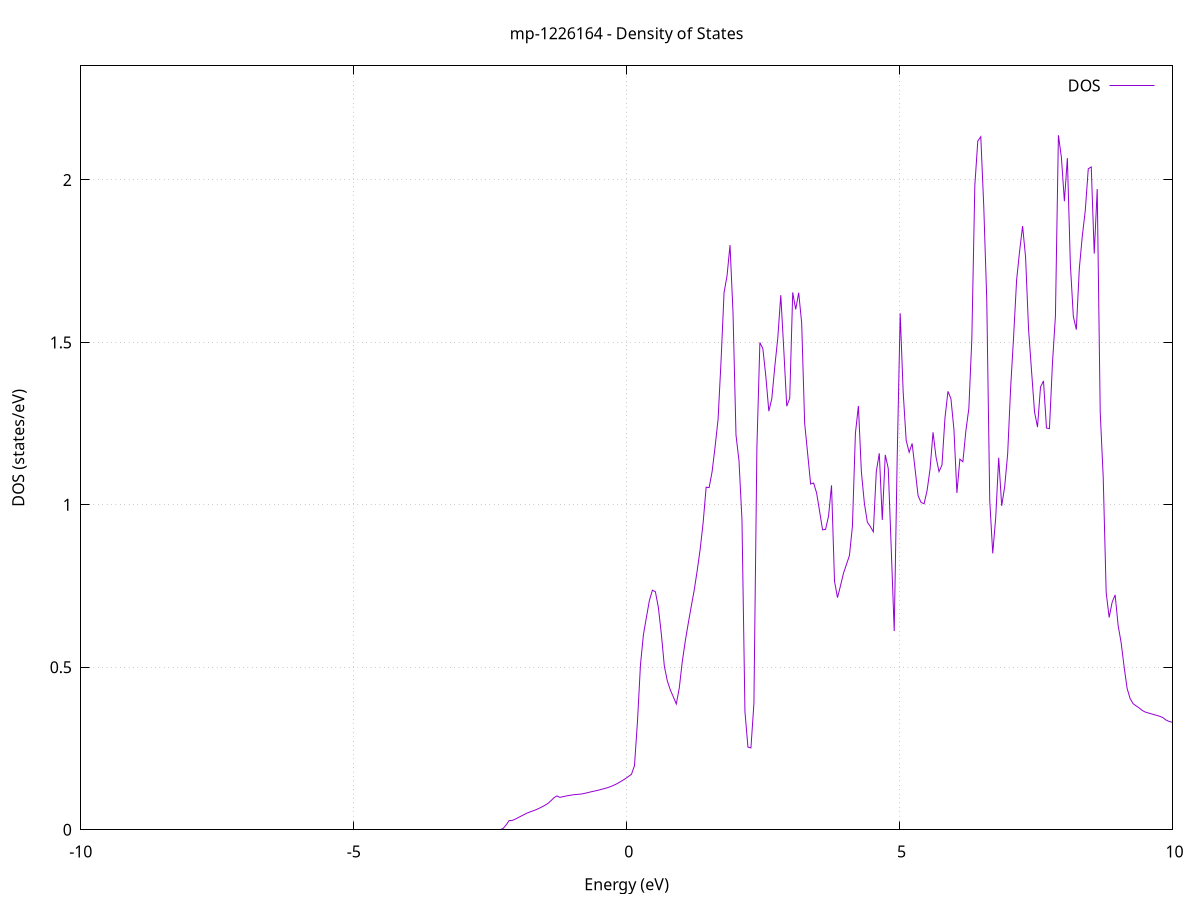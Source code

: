 set title 'mp-1226164 - Density of States'
set xlabel 'Energy (eV)'
set ylabel 'DOS (states/eV)'
set grid
set xrange [-10:10]
set yrange [0:2.351]
set xzeroaxis lt -1
set terminal png size 800,600
set output 'mp-1226164_dos_gnuplot.png'
plot '-' using 1:2 with lines title 'DOS'
-41.038900 0.000000
-40.984200 0.000000
-40.929500 0.000000
-40.874800 0.000000
-40.820200 0.000000
-40.765500 0.000000
-40.710800 0.000000
-40.656100 0.000000
-40.601400 0.000000
-40.546700 0.000000
-40.492000 0.000000
-40.437300 0.000000
-40.382600 0.000000
-40.327900 0.000000
-40.273200 0.000000
-40.218500 0.000000
-40.163900 0.000000
-40.109200 0.000000
-40.054500 0.000000
-39.999800 0.000000
-39.945100 0.000000
-39.890400 0.000000
-39.835700 0.000000
-39.781000 0.000000
-39.726300 0.000000
-39.671600 0.000000
-39.616900 0.000000
-39.562200 0.000000
-39.507600 0.000000
-39.452900 0.000000
-39.398200 0.000000
-39.343500 0.000000
-39.288800 0.000000
-39.234100 0.000000
-39.179400 0.000000
-39.124700 0.000000
-39.070000 0.000000
-39.015300 0.000000
-38.960600 0.000000
-38.905900 0.000000
-38.851300 0.000000
-38.796600 0.000000
-38.741900 0.000000
-38.687200 0.000000
-38.632500 0.000000
-38.577800 0.000000
-38.523100 0.000000
-38.468400 0.000000
-38.413700 0.000000
-38.359000 0.000000
-38.304300 0.000000
-38.249600 0.000000
-38.195000 0.000000
-38.140300 0.000000
-38.085600 0.000000
-38.030900 0.000000
-37.976200 0.000000
-37.921500 0.000000
-37.866800 0.000000
-37.812100 0.000000
-37.757400 0.000000
-37.702700 0.000000
-37.648000 0.000000
-37.593400 0.000000
-37.538700 0.000000
-37.484000 0.000000
-37.429300 0.000000
-37.374600 0.000000
-37.319900 0.000000
-37.265200 0.000000
-37.210500 0.000000
-37.155800 0.000000
-37.101100 0.000000
-37.046400 0.000000
-36.991700 0.000000
-36.937100 0.000000
-36.882400 0.000000
-36.827700 0.000000
-36.773000 0.000000
-36.718300 0.000000
-36.663600 0.000000
-36.608900 0.000000
-36.554200 0.000000
-36.499500 0.000000
-36.444800 0.000000
-36.390100 0.000000
-36.335400 0.000000
-36.280800 0.000000
-36.226100 0.000000
-36.171400 0.000000
-36.116700 0.000000
-36.062000 3.547900
-36.007300 49.165200
-35.952600 6.647200
-35.897900 2.877100
-35.843200 3.293900
-35.788500 4.526800
-35.733800 7.874100
-35.679100 5.952300
-35.624500 0.000000
-35.569800 0.000000
-35.515100 0.000000
-35.460400 0.000000
-35.405700 0.000000
-35.351000 0.000000
-35.296300 0.000000
-35.241600 0.000000
-35.186900 0.000000
-35.132200 0.000000
-35.077500 0.000000
-35.022800 0.000000
-34.968200 0.000000
-34.913500 0.000000
-34.858800 0.000000
-34.804100 0.000000
-34.749400 0.000000
-34.694700 0.000000
-34.640000 0.000000
-34.585300 0.000000
-34.530600 0.000000
-34.475900 0.000000
-34.421200 0.000000
-34.366600 0.000000
-34.311900 0.000000
-34.257200 0.000000
-34.202500 0.000000
-34.147800 0.000000
-34.093100 0.000000
-34.038400 0.000000
-33.983700 0.000000
-33.929000 0.000000
-33.874300 0.000000
-33.819600 0.000000
-33.764900 0.000000
-33.710300 0.000000
-33.655600 0.000000
-33.600900 0.000000
-33.546200 0.000000
-33.491500 0.000000
-33.436800 0.000000
-33.382100 0.000000
-33.327400 0.000000
-33.272700 0.000000
-33.218000 0.000000
-33.163300 0.000000
-33.108600 0.000000
-33.054000 0.000000
-32.999300 0.000000
-32.944600 0.000000
-32.889900 0.000000
-32.835200 0.000000
-32.780500 0.000000
-32.725800 0.000000
-32.671100 0.000000
-32.616400 0.000000
-32.561700 0.000000
-32.507000 0.000000
-32.452300 0.000000
-32.397700 0.000000
-32.343000 0.000000
-32.288300 0.000000
-32.233600 0.000000
-32.178900 0.000000
-32.124200 0.000000
-32.069500 0.000000
-32.014800 0.000000
-31.960100 0.000000
-31.905400 0.000000
-31.850700 0.000000
-31.796000 0.000000
-31.741400 0.000000
-31.686700 0.000000
-31.632000 0.000000
-31.577300 0.000000
-31.522600 0.000000
-31.467900 0.000000
-31.413200 0.000000
-31.358500 0.000000
-31.303800 0.000000
-31.249100 0.000000
-31.194400 0.000000
-31.139800 0.000000
-31.085100 0.000000
-31.030400 0.000000
-30.975700 0.000000
-30.921000 0.000000
-30.866300 0.000000
-30.811600 0.000000
-30.756900 0.000000
-30.702200 0.000000
-30.647500 0.000000
-30.592800 0.000000
-30.538100 0.000000
-30.483500 0.000000
-30.428800 0.000000
-30.374100 0.000000
-30.319400 0.000000
-30.264700 0.000000
-30.210000 0.000000
-30.155300 0.000000
-30.100600 0.000000
-30.045900 0.000000
-29.991200 0.000000
-29.936500 0.000000
-29.881800 0.000000
-29.827200 0.000000
-29.772500 0.000000
-29.717800 0.000000
-29.663100 0.000000
-29.608400 0.000000
-29.553700 0.000000
-29.499000 0.000000
-29.444300 0.000000
-29.389600 0.000000
-29.334900 0.000000
-29.280200 0.000000
-29.225500 0.000000
-29.170900 0.000000
-29.116200 0.000000
-29.061500 0.000000
-29.006800 0.000000
-28.952100 0.000000
-28.897400 0.000000
-28.842700 0.000000
-28.788000 0.000000
-28.733300 0.000000
-28.678600 0.000000
-28.623900 0.000000
-28.569200 0.000000
-28.514600 0.000000
-28.459900 0.000000
-28.405200 0.000000
-28.350500 0.000000
-28.295800 0.000000
-28.241100 0.000000
-28.186400 0.000000
-28.131700 0.000000
-28.077000 0.000000
-28.022300 0.000000
-27.967600 0.000000
-27.913000 0.000000
-27.858300 0.000000
-27.803600 0.000000
-27.748900 0.000000
-27.694200 0.000000
-27.639500 0.000000
-27.584800 0.000000
-27.530100 0.000000
-27.475400 0.000000
-27.420700 0.000000
-27.366000 0.000000
-27.311300 0.000000
-27.256700 0.000000
-27.202000 0.000000
-27.147300 0.000000
-27.092600 0.000000
-27.037900 0.000000
-26.983200 0.000000
-26.928500 0.000000
-26.873800 0.000000
-26.819100 0.000000
-26.764400 0.000000
-26.709700 0.000000
-26.655000 0.000000
-26.600400 0.000000
-26.545700 0.000000
-26.491000 0.000000
-26.436300 0.000000
-26.381600 0.000000
-26.326900 0.000000
-26.272200 0.000000
-26.217500 0.000000
-26.162800 0.000000
-26.108100 0.000000
-26.053400 0.000000
-25.998700 0.000000
-25.944100 0.000000
-25.889400 0.000000
-25.834700 0.000000
-25.780000 0.000000
-25.725300 0.000000
-25.670600 0.000000
-25.615900 0.000000
-25.561200 0.000000
-25.506500 0.000000
-25.451800 0.000000
-25.397100 0.000000
-25.342400 0.000000
-25.287800 0.000000
-25.233100 0.000000
-25.178400 0.000000
-25.123700 0.000000
-25.069000 0.000000
-25.014300 0.000000
-24.959600 0.000000
-24.904900 0.000000
-24.850200 0.000000
-24.795500 0.000000
-24.740800 0.000000
-24.686100 0.000000
-24.631500 0.000000
-24.576800 0.000000
-24.522100 0.000000
-24.467400 0.000000
-24.412700 0.000000
-24.358000 0.000000
-24.303300 0.000000
-24.248600 0.000000
-24.193900 0.000000
-24.139200 0.000000
-24.084500 0.000000
-24.029900 0.000000
-23.975200 0.000000
-23.920500 0.000000
-23.865800 0.000000
-23.811100 0.000000
-23.756400 0.000000
-23.701700 0.000000
-23.647000 0.000000
-23.592300 0.000000
-23.537600 0.000000
-23.482900 0.000000
-23.428200 0.000000
-23.373600 0.000000
-23.318900 0.000000
-23.264200 0.000000
-23.209500 0.000000
-23.154800 0.000000
-23.100100 0.000000
-23.045400 0.000000
-22.990700 0.000000
-22.936000 0.000000
-22.881300 0.000000
-22.826600 0.000000
-22.771900 0.000000
-22.717300 0.000000
-22.662600 0.000000
-22.607900 0.000000
-22.553200 0.000000
-22.498500 0.000000
-22.443800 0.000000
-22.389100 0.000000
-22.334400 0.000000
-22.279700 0.000000
-22.225000 0.000000
-22.170300 0.000000
-22.115600 0.000000
-22.061000 0.000000
-22.006300 0.000000
-21.951600 0.000000
-21.896900 0.000000
-21.842200 0.000000
-21.787500 0.000000
-21.732800 0.000000
-21.678100 0.000000
-21.623400 0.000000
-21.568700 0.000000
-21.514000 0.000000
-21.459300 0.000000
-21.404700 0.000000
-21.350000 0.000000
-21.295300 0.000000
-21.240600 0.000000
-21.185900 0.000000
-21.131200 0.000000
-21.076500 0.000000
-21.021800 0.000000
-20.967100 0.000000
-20.912400 0.000000
-20.857700 0.000000
-20.803100 0.000000
-20.748400 0.000000
-20.693700 0.000000
-20.639000 0.000000
-20.584300 0.000000
-20.529600 0.000000
-20.474900 0.000000
-20.420200 0.000000
-20.365500 0.000000
-20.310800 0.000000
-20.256100 0.000000
-20.201400 0.000000
-20.146800 0.000000
-20.092100 0.000000
-20.037400 0.000000
-19.982700 0.000000
-19.928000 0.000000
-19.873300 0.000000
-19.818600 0.000000
-19.763900 0.000000
-19.709200 0.000000
-19.654500 0.000000
-19.599800 0.000000
-19.545100 0.000000
-19.490500 0.000000
-19.435800 0.000000
-19.381100 0.000000
-19.326400 0.000000
-19.271700 0.000000
-19.217000 0.000000
-19.162300 0.000000
-19.107600 0.000000
-19.052900 0.000000
-18.998200 0.000000
-18.943500 0.000000
-18.888800 0.000000
-18.834200 0.000000
-18.779500 0.000000
-18.724800 0.000000
-18.670100 0.000000
-18.615400 0.000000
-18.560700 0.000000
-18.506000 0.000000
-18.451300 0.000000
-18.396600 0.000000
-18.341900 0.000000
-18.287200 0.000000
-18.232500 0.000000
-18.177900 0.000000
-18.123200 0.000000
-18.068500 0.000000
-18.013800 0.000000
-17.959100 0.000000
-17.904400 0.000000
-17.849700 0.000000
-17.795000 0.000000
-17.740300 0.000000
-17.685600 0.000000
-17.630900 0.000000
-17.576300 0.000000
-17.521600 0.000000
-17.466900 0.000000
-17.412200 0.000000
-17.357500 0.000000
-17.302800 0.000000
-17.248100 0.000000
-17.193400 0.000000
-17.138700 0.000000
-17.084000 0.000000
-17.029300 0.000000
-16.974600 0.000000
-16.920000 0.000000
-16.865300 0.000000
-16.810600 0.000000
-16.755900 0.000000
-16.701200 0.000000
-16.646500 0.000000
-16.591800 0.000000
-16.537100 0.000000
-16.482400 0.000000
-16.427700 0.000000
-16.373000 0.000000
-16.318300 0.000000
-16.263700 0.000000
-16.209000 0.000000
-16.154300 0.000000
-16.099600 0.000000
-16.044900 0.000000
-15.990200 0.000000
-15.935500 0.000000
-15.880800 0.000000
-15.826100 0.000000
-15.771400 0.000000
-15.716700 0.000000
-15.662000 0.000000
-15.607400 0.000000
-15.552700 0.000000
-15.498000 0.000000
-15.443300 0.000000
-15.388600 0.000000
-15.333900 0.000000
-15.279200 0.000000
-15.224500 0.000000
-15.169800 0.000000
-15.115100 0.000000
-15.060400 0.000000
-15.005700 0.000000
-14.951100 0.000000
-14.896400 0.000000
-14.841700 0.000000
-14.787000 0.000000
-14.732300 0.000000
-14.677600 0.000000
-14.622900 0.000000
-14.568200 0.000000
-14.513500 0.000000
-14.458800 0.000000
-14.404100 0.000000
-14.349500 0.000000
-14.294800 0.000000
-14.240100 0.000000
-14.185400 0.000000
-14.130700 0.000000
-14.076000 0.000000
-14.021300 0.000000
-13.966600 0.000000
-13.911900 0.000000
-13.857200 0.000000
-13.802500 0.000000
-13.747800 0.000000
-13.693200 0.000000
-13.638500 0.000000
-13.583800 0.000000
-13.529100 0.000000
-13.474400 0.000000
-13.419700 0.000000
-13.365000 0.000000
-13.310300 0.000000
-13.255600 0.000000
-13.200900 0.000000
-13.146200 0.000000
-13.091500 0.000000
-13.036900 0.000000
-12.982200 0.000000
-12.927500 0.000000
-12.872800 0.000000
-12.818100 0.000000
-12.763400 0.000000
-12.708700 0.000000
-12.654000 0.000000
-12.599300 0.000000
-12.544600 0.000000
-12.489900 0.000000
-12.435200 0.000000
-12.380600 0.000000
-12.325900 0.000000
-12.271200 0.000000
-12.216500 0.000000
-12.161800 0.000000
-12.107100 0.000000
-12.052400 0.000000
-11.997700 0.000000
-11.943000 0.000000
-11.888300 0.000000
-11.833600 0.000000
-11.778900 0.000000
-11.724300 0.000000
-11.669600 0.000000
-11.614900 0.000000
-11.560200 0.000000
-11.505500 0.000000
-11.450800 0.000000
-11.396100 0.000000
-11.341400 0.000000
-11.286700 0.000000
-11.232000 0.000000
-11.177300 0.000000
-11.122600 0.000000
-11.068000 0.000000
-11.013300 0.000000
-10.958600 0.000000
-10.903900 0.000000
-10.849200 0.000000
-10.794500 0.000000
-10.739800 0.000000
-10.685100 0.000000
-10.630400 0.000000
-10.575700 0.000000
-10.521000 0.000000
-10.466400 0.000000
-10.411700 0.000000
-10.357000 0.000000
-10.302300 0.000000
-10.247600 0.000000
-10.192900 0.000000
-10.138200 0.000000
-10.083500 0.000000
-10.028800 0.000000
-9.974100 0.000000
-9.919400 0.000000
-9.864700 0.000000
-9.810100 0.000000
-9.755400 0.000000
-9.700700 0.000000
-9.646000 0.000000
-9.591300 0.000000
-9.536600 0.000000
-9.481900 0.000000
-9.427200 0.000000
-9.372500 0.000000
-9.317800 0.000000
-9.263100 0.000000
-9.208400 0.000000
-9.153800 0.000000
-9.099100 0.000000
-9.044400 0.000000
-8.989700 0.000000
-8.935000 0.000000
-8.880300 0.000000
-8.825600 0.000000
-8.770900 0.000000
-8.716200 0.000000
-8.661500 0.000000
-8.606800 0.000000
-8.552100 0.000000
-8.497500 0.000000
-8.442800 0.000000
-8.388100 0.000000
-8.333400 0.000000
-8.278700 0.000000
-8.224000 0.000000
-8.169300 0.000000
-8.114600 0.000000
-8.059900 0.000000
-8.005200 0.000000
-7.950500 0.000000
-7.895800 0.000000
-7.841200 0.000000
-7.786500 0.000000
-7.731800 0.000000
-7.677100 0.000000
-7.622400 0.000000
-7.567700 0.000000
-7.513000 0.000000
-7.458300 0.000000
-7.403600 0.000000
-7.348900 0.000000
-7.294200 0.000000
-7.239600 0.000000
-7.184900 0.000000
-7.130200 0.000000
-7.075500 0.000000
-7.020800 0.000000
-6.966100 0.000000
-6.911400 0.000000
-6.856700 0.000000
-6.802000 0.000000
-6.747300 0.000000
-6.692600 0.000000
-6.637900 0.000000
-6.583300 0.000000
-6.528600 0.000000
-6.473900 0.000000
-6.419200 0.000000
-6.364500 0.000000
-6.309800 0.000000
-6.255100 0.000000
-6.200400 0.000000
-6.145700 0.000000
-6.091000 0.000000
-6.036300 0.000000
-5.981600 0.000000
-5.927000 0.000000
-5.872300 0.000000
-5.817600 0.000000
-5.762900 0.000000
-5.708200 0.000000
-5.653500 0.000000
-5.598800 0.000000
-5.544100 0.000000
-5.489400 0.000000
-5.434700 0.000000
-5.380000 0.000000
-5.325300 0.000000
-5.270700 0.000000
-5.216000 0.000000
-5.161300 0.000000
-5.106600 0.000000
-5.051900 0.000000
-4.997200 0.000000
-4.942500 0.000000
-4.887800 0.000000
-4.833100 0.000000
-4.778400 0.000000
-4.723700 0.000000
-4.669000 0.000000
-4.614400 0.000000
-4.559700 0.000000
-4.505000 0.000000
-4.450300 0.000000
-4.395600 0.000000
-4.340900 0.000000
-4.286200 0.000000
-4.231500 0.000000
-4.176800 0.000000
-4.122100 0.000000
-4.067400 0.000000
-4.012800 0.000000
-3.958100 0.000000
-3.903400 0.000000
-3.848700 0.000000
-3.794000 0.000000
-3.739300 0.000000
-3.684600 0.000000
-3.629900 0.000000
-3.575200 0.000000
-3.520500 0.000000
-3.465800 0.000000
-3.411100 0.000000
-3.356500 0.000000
-3.301800 0.000000
-3.247100 0.000000
-3.192400 0.000000
-3.137700 0.000000
-3.083000 0.000000
-3.028300 0.000000
-2.973600 0.000000
-2.918900 0.000000
-2.864200 0.000000
-2.809500 0.000000
-2.754800 0.000000
-2.700200 0.000000
-2.645500 0.000000
-2.590800 0.000000
-2.536100 0.000000
-2.481400 0.000000
-2.426700 0.000000
-2.372000 0.000000
-2.317300 0.000000
-2.262600 0.004000
-2.207900 0.014900
-2.153200 0.028300
-2.098500 0.028600
-2.043900 0.032500
-1.989200 0.037200
-1.934500 0.042000
-1.879800 0.046700
-1.825100 0.051400
-1.770400 0.055000
-1.715700 0.058200
-1.661000 0.061700
-1.606300 0.065800
-1.551600 0.070500
-1.496900 0.075400
-1.442200 0.081100
-1.387600 0.089200
-1.332900 0.098500
-1.278200 0.104300
-1.223500 0.099800
-1.168800 0.101800
-1.114100 0.103700
-1.059400 0.105400
-1.004700 0.107000
-0.950000 0.108300
-0.895300 0.109000
-0.840600 0.109900
-0.786000 0.111400
-0.731300 0.113600
-0.676600 0.115800
-0.621900 0.118000
-0.567200 0.119900
-0.512500 0.122100
-0.457800 0.124500
-0.403100 0.127100
-0.348400 0.129600
-0.293700 0.132900
-0.239000 0.136800
-0.184300 0.141200
-0.129700 0.146300
-0.075000 0.151800
-0.020300 0.157700
0.034400 0.164100
0.089100 0.171100
0.143800 0.197700
0.198500 0.333400
0.253200 0.508000
0.307900 0.601200
0.362600 0.654200
0.417300 0.706300
0.472000 0.737300
0.526600 0.732600
0.581300 0.683900
0.636000 0.601900
0.690700 0.503400
0.745400 0.458100
0.800100 0.430300
0.854800 0.409300
0.909500 0.387200
0.964200 0.436300
1.018900 0.517200
1.073600 0.580200
1.128300 0.635000
1.182900 0.687100
1.237600 0.737100
1.292300 0.797500
1.347000 0.863500
1.401700 0.945800
1.456400 1.054300
1.511100 1.053100
1.565800 1.102300
1.620500 1.179100
1.675200 1.263800
1.729900 1.444400
1.784600 1.653300
1.839200 1.705000
1.893900 1.799500
1.948600 1.591900
2.003300 1.214600
2.058000 1.136100
2.112700 0.954300
2.167400 0.363400
2.222100 0.254500
2.276800 0.251900
2.331500 0.387900
2.386200 1.176000
2.440900 1.499500
2.495500 1.480700
2.550200 1.395000
2.604900 1.288200
2.659600 1.327000
2.714300 1.425800
2.769000 1.513700
2.823700 1.645400
2.878400 1.478800
2.933100 1.303600
2.987800 1.328100
3.042500 1.653800
3.097100 1.601500
3.151800 1.652800
3.206500 1.559700
3.261200 1.251200
3.315900 1.158000
3.370600 1.064100
3.425300 1.067100
3.480000 1.036600
3.534700 0.980600
3.589400 0.923100
3.644100 0.924500
3.698800 0.965400
3.753400 1.060000
3.808100 0.764900
3.862800 0.714500
3.917500 0.750800
3.972200 0.789500
4.026900 0.816700
4.081600 0.844000
4.136300 0.934300
4.191000 1.220000
4.245700 1.304400
4.300400 1.101400
4.355100 1.005300
4.409700 0.946600
4.464400 0.933300
4.519100 0.916900
4.573800 1.102800
4.628500 1.158700
4.683200 0.953500
4.737900 1.153900
4.792600 1.112100
4.847300 0.865600
4.902000 0.611600
4.956700 1.146800
5.011400 1.589500
5.066000 1.347000
5.120700 1.198700
5.175400 1.161600
5.230100 1.189000
5.284800 1.109100
5.339500 1.027800
5.394200 1.007400
5.448900 1.003400
5.503600 1.043600
5.558300 1.109800
5.613000 1.223400
5.667700 1.147100
5.722300 1.102200
5.777000 1.122600
5.831700 1.267100
5.886400 1.349300
5.941100 1.326500
5.995800 1.232000
6.050500 1.036700
6.105200 1.140800
6.159900 1.132600
6.214600 1.227700
6.269300 1.297000
6.323900 1.511500
6.378600 1.982500
6.433300 2.119900
6.488000 2.133000
6.542700 1.917400
6.597400 1.630000
6.652100 1.012600
6.706800 0.850700
6.761500 0.960700
6.816200 1.145200
6.870900 0.996800
6.925600 1.056200
6.980200 1.156800
7.034900 1.360600
7.089600 1.518900
7.144300 1.692300
7.199000 1.780500
7.253700 1.858000
7.308400 1.762600
7.363100 1.540600
7.417800 1.411600
7.472500 1.285800
7.527200 1.239300
7.581900 1.362600
7.636500 1.381500
7.691200 1.236600
7.745900 1.234600
7.800600 1.435300
7.855300 1.581000
7.910000 2.137500
7.964700 2.069600
8.019400 1.934500
8.074100 2.067200
8.128800 1.740000
8.183500 1.579500
8.238200 1.539300
8.292800 1.726500
8.347500 1.827200
8.402200 1.905900
8.456900 2.034200
8.511600 2.040100
8.566300 1.773200
8.621000 1.972000
8.675700 1.285400
8.730400 1.086100
8.785100 0.729700
8.839800 0.653500
8.894500 0.700400
8.949100 0.722800
9.003800 0.629100
9.058500 0.576400
9.113200 0.502100
9.167900 0.435500
9.222600 0.404300
9.277300 0.388300
9.332000 0.381400
9.386700 0.375300
9.441400 0.367800
9.496100 0.362700
9.550700 0.359800
9.605400 0.357200
9.660100 0.354400
9.714800 0.352000
9.769500 0.349000
9.824200 0.345200
9.878900 0.338000
9.933600 0.333600
9.988300 0.331300
10.043000 0.329900
10.097700 0.330200
10.152400 0.332600
10.207000 0.336000
10.261700 0.328000
10.316400 0.318200
10.371100 0.311300
10.425800 0.305200
10.480500 0.298900
10.535200 0.293900
10.589900 0.289100
10.644600 0.283500
10.699300 0.279100
10.754000 0.275800
10.808700 0.274200
10.863300 0.275000
10.918000 0.278300
10.972700 0.283600
11.027400 0.294200
11.082100 0.290700
11.136800 0.272700
11.191500 0.265200
11.246200 0.264900
11.300900 0.264800
11.355600 0.264700
11.410300 0.265400
11.465000 0.272400
11.519600 0.275100
11.574300 0.274200
11.629000 0.271800
11.683700 0.268000
11.738400 0.269700
11.793100 0.267100
11.847800 0.255300
11.902500 0.241500
11.957200 0.233000
12.011900 0.227900
12.066600 0.223800
12.121300 0.220000
12.175900 0.216100
12.230600 0.211900
12.285300 0.206900
12.340000 0.200900
12.394700 0.194200
12.449400 0.190500
12.504100 0.189500
12.558800 0.191700
12.613500 0.192700
12.668200 0.187100
12.722900 0.183600
12.777500 0.183100
12.832200 0.183400
12.886900 0.184100
12.941600 0.185400
12.996300 0.188700
13.051000 0.231200
13.105700 0.221500
13.160400 0.207800
13.215100 0.201800
13.269800 0.195300
13.324500 0.187800
13.379200 0.179100
13.433800 0.169800
13.488500 0.158800
13.543200 0.147600
13.597900 0.140600
13.652600 0.139800
13.707300 0.178800
13.762000 0.219100
13.816700 0.226800
13.871400 0.228800
13.926100 0.236100
13.980800 0.261300
14.035500 0.305900
14.090100 0.324400
14.144800 0.322600
14.199500 0.318500
14.254200 0.309700
14.308900 0.307700
14.363600 0.299200
14.418300 0.282400
14.473000 0.265400
14.527700 0.257400
14.582400 0.369500
14.637100 0.439900
14.691800 0.366200
14.746400 0.341400
14.801100 0.338300
14.855800 0.333200
14.910500 0.323700
14.965200 0.313700
15.019900 0.307700
15.074600 0.303900
15.129300 0.301700
15.184000 0.297100
15.238700 0.292100
15.293400 0.287900
15.348100 0.284400
15.402700 0.282300
15.457400 0.282500
15.512100 0.287900
15.566800 0.306400
15.621500 0.322500
15.676200 0.330900
15.730900 0.328700
15.785600 0.325600
15.840300 0.320800
15.895000 0.311700
15.949700 0.299600
16.004400 0.287700
16.059000 0.278600
16.113700 0.252000
16.168400 0.237100
16.223100 0.225100
16.277800 0.216100
16.332500 0.211300
16.387200 0.208200
16.441900 0.207400
16.496600 0.207900
16.551300 0.210800
16.606000 0.218200
16.660600 0.225400
16.715300 0.237900
16.770000 0.253700
16.824700 0.271500
16.879400 0.286000
16.934100 0.298100
16.988800 0.312300
17.043500 0.333300
17.098200 0.336400
17.152900 0.331000
17.207600 0.325600
17.262300 0.310200
17.316900 0.302200
17.371600 0.299300
17.426300 0.298500
17.481000 0.302100
17.535700 0.297900
17.590400 0.295900
17.645100 0.297700
17.699800 0.296100
17.754500 0.295300
17.809200 0.294600
17.863900 0.299600
17.918600 0.320200
17.973200 0.373900
18.027900 0.403400
18.082600 0.480000
18.137300 0.479800
18.192000 0.460800
18.246700 0.433500
18.301400 0.426100
18.356100 0.426300
18.410800 0.426800
18.465500 0.423200
18.520200 0.420700
18.574900 0.429200
18.629500 0.436400
18.684200 0.441600
18.738900 0.449200
18.793600 0.455700
18.848300 0.439900
18.903000 0.431000
18.957700 0.425300
19.012400 0.419500
19.067100 0.411600
19.121800 0.406300
19.176500 0.406100
19.231200 0.409100
19.285800 0.417300
19.340500 0.419000
19.395200 0.419000
19.449900 0.436700
19.504600 0.473800
19.559300 0.490400
19.614000 0.498400
19.668700 0.501800
19.723400 0.497100
19.778100 0.491900
19.832800 0.491000
19.887400 0.492600
19.942100 0.495100
19.996800 0.498800
20.051500 0.510600
20.106200 0.545500
20.160900 0.559200
20.215600 0.555100
20.270300 0.552400
20.325000 0.542600
20.379700 0.540300
20.434400 0.541700
20.489100 0.548000
20.543700 0.559600
20.598400 0.567700
20.653100 0.563100
20.707800 0.559600
20.762500 0.543300
20.817200 0.532900
20.871900 0.523200
20.926600 0.520300
20.981300 0.512200
21.036000 0.508500
21.090700 0.506200
21.145400 0.503900
21.200000 0.503600
21.254700 0.506300
21.309400 0.508800
21.364100 0.506900
21.418800 0.505000
21.473500 0.503700
21.528200 0.500800
21.582900 0.498700
21.637600 0.498900
21.692300 0.507800
21.747000 0.510600
21.801700 0.510600
21.856300 0.506400
21.911000 0.505500
21.965700 0.502900
22.020400 0.502600
22.075100 0.511100
22.129800 0.492400
22.184500 0.483300
22.239200 0.488200
22.293900 0.452200
22.348600 0.448700
22.403300 0.444900
22.458000 0.440400
22.512600 0.433000
22.567300 0.434300
22.622000 0.439000
22.676700 0.441600
22.731400 0.449300
22.786100 0.434600
22.840800 0.427600
22.895500 0.420500
22.950200 0.415600
23.004900 0.415100
23.059600 0.419400
23.114200 0.430500
23.168900 0.447100
23.223600 0.525200
23.278300 0.540000
23.333000 0.548400
23.387700 0.562700
23.442400 0.569700
23.497100 0.562200
23.551800 0.563700
23.606500 0.579200
23.661200 0.595000
23.715900 0.629400
23.770500 0.693000
23.825200 0.819100
23.879900 0.897000
23.934600 0.752000
23.989300 0.709200
24.044000 0.685900
24.098700 0.663500
24.153400 0.652800
24.208100 0.651000
24.262800 0.649400
24.317500 0.656400
24.372200 0.568100
24.426800 0.554500
24.481500 0.542200
24.536200 0.531800
24.590900 0.523500
24.645600 0.516500
24.700300 0.512700
24.755000 0.513100
24.809700 0.524100
24.864400 0.551000
24.919100 0.622800
24.973800 0.548700
25.028500 0.532300
25.083100 0.526000
25.137800 0.514900
25.192500 0.511100
25.247200 0.512600
25.301900 0.509000
25.356600 0.502800
25.411300 0.504700
25.466000 0.503700
25.520700 0.494500
25.575400 0.472800
25.630100 0.482100
25.684800 0.478400
25.739400 0.483800
25.794100 0.454500
25.848800 0.434200
25.903500 0.412800
25.958200 0.395600
26.012900 0.384300
26.067600 0.392900
26.122300 0.382500
26.177000 0.367600
26.231700 0.358700
26.286400 0.351000
26.341000 0.343900
26.395700 0.338900
26.450400 0.333700
26.505100 0.336200
26.559800 0.336400
26.614500 0.336000
26.669200 0.338200
26.723900 0.341200
26.778600 0.345200
26.833300 0.353600
26.888000 0.368800
26.942700 0.383200
26.997300 0.403400
27.052000 0.447200
27.106700 0.484200
27.161400 0.506000
27.216100 0.501100
27.270800 0.515800
27.325500 0.505000
27.380200 0.515200
27.434900 0.523300
27.489600 0.546700
27.544300 0.568600
27.599000 0.609100
27.653600 0.627200
27.708300 0.648300
27.763000 0.672500
27.817700 0.678900
27.872400 0.679200
27.927100 0.658900
27.981800 0.633600
28.036500 0.638700
28.091200 0.649200
28.145900 0.667900
28.200600 0.676800
28.255300 0.649500
28.309900 0.647000
28.364600 0.645500
28.419300 0.659300
28.474000 0.693600
28.528700 0.733200
28.583400 0.765500
28.638100 0.804100
28.692800 0.810200
28.747500 0.803100
28.802200 0.790000
28.856900 0.841100
28.911600 0.780900
28.966200 0.764100
29.020900 0.753900
29.075600 0.740600
29.130300 0.738100
29.185000 0.734600
29.239700 0.718800
29.294400 0.689100
29.349100 0.676200
29.403800 0.665300
29.458500 0.650200
29.513200 0.651700
29.567800 0.619300
29.622500 0.576400
29.677200 0.564600
29.731900 0.551200
29.786600 0.535600
29.841300 0.521000
29.896000 0.506300
29.950700 0.498200
30.005400 0.495600
30.060100 0.495200
30.114800 0.493500
30.169500 0.491100
30.224100 0.505300
30.278800 0.512800
30.333500 0.502200
30.388200 0.518800
30.442900 0.505000
30.497600 0.476100
30.552300 0.469500
30.607000 0.461300
30.661700 0.453100
30.716400 0.444800
30.771100 0.435900
30.825800 0.428400
30.880400 0.406400
30.935100 0.384000
30.989800 0.395700
31.044500 0.378200
31.099200 0.371500
31.153900 0.362100
31.208600 0.350800
31.263300 0.336500
31.318000 0.323500
31.372700 0.309400
31.427400 0.284500
31.482100 0.262500
31.536700 0.248000
31.591400 0.236000
31.646100 0.230300
31.700800 0.227600
31.755500 0.217200
31.810200 0.204100
31.864900 0.194300
31.919600 0.191500
31.974300 0.192500
32.029000 0.198700
32.083700 0.212300
32.138400 0.236200
32.193000 0.259200
32.247700 0.276100
32.302400 0.295200
32.357100 0.321000
32.411800 0.352000
32.466500 0.409000
32.521200 0.429800
32.575900 0.446900
32.630600 0.474200
32.685300 0.490400
32.740000 0.500900
32.794700 0.528300
32.849300 0.537300
32.904000 0.538900
32.958700 0.528100
33.013400 0.518800
33.068100 0.514500
33.122800 0.514600
33.177500 0.522300
33.232200 0.535100
33.286900 0.559700
33.341600 0.607600
33.396300 0.622100
33.450900 0.684400
33.505600 0.676400
33.560300 0.658600
33.615000 0.654800
33.669700 0.648600
33.724400 0.598600
33.779100 0.577200
33.833800 0.576600
33.888500 0.610800
33.943200 0.624300
33.997900 0.623400
34.052600 0.649600
34.107200 0.700600
34.161900 0.730000
34.216600 0.732700
34.271300 0.741300
34.326000 0.776500
34.380700 0.829000
34.435400 0.845500
34.490100 0.838500
34.544800 0.797700
34.599500 0.768000
34.654200 0.668200
34.708900 0.614400
34.763500 0.577800
34.818200 0.551300
34.872900 0.539700
34.927600 0.537700
34.982300 0.514300
35.037000 0.526200
35.091700 0.546500
35.146400 0.558800
35.201100 0.565300
35.255800 0.561300
35.310500 0.583700
35.365200 0.598900
35.419800 0.594200
35.474500 0.602700
35.529200 0.607100
35.583900 0.609100
35.638600 0.604800
35.693300 0.609100
35.748000 0.604700
35.802700 0.604600
35.857400 0.607300
35.912100 0.606500
35.966800 0.603200
36.021500 0.591500
36.076100 0.597100
36.130800 0.619200
36.185500 0.607300
36.240200 0.626900
36.294900 0.666700
36.349600 0.688800
36.404300 0.702300
36.459000 0.715200
36.513700 0.713900
36.568400 0.681500
36.623100 0.664600
36.677700 0.650800
36.732400 0.651400
36.787100 0.652000
36.841800 0.629200
36.896500 0.646900
36.951200 0.656700
37.005900 0.677200
37.060600 0.682700
37.115300 0.708900
37.170000 0.710100
37.224700 0.699600
37.279400 0.723100
37.334000 0.820800
37.388700 0.831900
37.443400 0.782100
37.498100 0.767000
37.552800 0.777300
37.607500 0.791000
37.662200 0.802400
37.716900 0.788100
37.771600 0.817200
37.826300 0.857200
37.881000 0.857400
37.935700 0.839300
37.990300 0.803900
38.045000 0.788200
38.099700 0.770800
38.154400 0.749500
38.209100 0.748300
38.263800 0.766500
38.318500 0.803700
38.373200 0.841300
38.427900 0.869400
38.482600 0.869200
38.537300 0.925900
38.592000 0.935800
38.646600 0.956200
38.701300 0.986900
38.756000 1.046600
38.810700 1.143000
38.865400 1.198000
38.920100 1.220100
38.974800 1.293700
39.029500 1.391200
39.084200 1.611100
39.138900 2.149700
39.193600 2.907700
39.248300 4.956300
39.302900 9.638700
39.357600 16.513000
39.412300 5.083900
39.467000 4.085900
39.521700 2.645300
39.576400 2.462900
39.631100 2.386300
39.685800 2.821500
39.740500 2.006800
39.795200 1.685500
39.849900 1.500200
39.904500 1.324300
39.959200 1.320000
40.013900 1.332200
40.068600 1.424800
40.123300 1.260200
40.178000 1.189200
40.232700 1.172700
40.287400 1.029300
40.342100 0.975300
40.396800 0.952000
40.451500 0.966600
40.506200 0.912200
40.560800 0.837600
40.615500 0.797300
40.670200 0.768700
40.724900 0.702200
40.779600 0.682300
40.834300 0.689600
40.889000 0.687300
40.943700 0.722900
40.998400 0.735800
41.053100 0.744700
41.107800 0.726100
41.162500 0.713300
41.217100 0.703100
41.271800 0.681800
41.326500 0.656400
41.381200 0.636500
41.435900 0.618900
41.490600 0.595900
41.545300 0.576300
41.600000 0.557200
41.654700 0.541600
41.709400 0.523200
41.764100 0.511600
41.818800 0.506800
41.873400 0.508700
41.928100 0.511700
41.982800 0.518000
42.037500 0.526900
42.092200 0.531700
42.146900 0.534800
42.201600 0.539800
42.256300 0.542400
42.311000 0.546200
42.365700 0.553100
42.420400 0.545100
42.475100 0.546200
42.529700 0.552800
42.584400 0.565400
42.639100 0.571000
42.693800 0.583600
42.748500 0.582300
42.803200 0.575000
42.857900 0.565700
42.912600 0.573300
42.967300 0.565500
43.022000 0.566000
43.076700 0.585800
43.131300 0.585300
43.186000 0.588900
43.240700 0.574600
43.295400 0.564000
43.350100 0.563400
43.404800 0.566700
43.459500 0.602600
43.514200 0.631800
43.568900 0.639100
43.623600 0.620800
43.678300 0.606800
43.733000 0.593900
43.787600 0.577200
43.842300 0.554200
43.897000 0.545900
43.951700 0.535100
44.006400 0.540900
44.061100 0.558800
44.115800 0.595900
44.170500 0.632800
44.225200 0.665600
44.279900 0.686900
44.334600 0.690300
44.389300 0.703400
44.443900 0.720300
44.498600 0.702600
44.553300 0.661200
44.608000 0.633700
44.662700 0.618600
44.717400 0.628700
44.772100 0.659000
44.826800 0.660700
44.881500 0.662200
44.936200 0.692200
44.990900 0.712500
45.045600 0.725800
45.100200 0.747400
45.154900 0.782300
45.209600 0.805600
45.264300 0.837200
45.319000 0.826000
45.373700 0.786900
45.428400 0.767900
45.483100 0.765200
45.537800 0.753300
45.592500 0.743200
45.647200 0.746500
45.701900 0.789000
45.756500 0.816800
45.811200 0.829300
45.865900 0.820600
45.920600 0.770400
45.975300 0.752400
46.030000 0.754200
46.084700 0.746200
46.139400 0.741800
46.194100 0.753400
46.248800 0.759300
46.303500 0.764400
46.358200 0.780200
46.412800 0.809000
46.467500 0.794100
46.522200 0.786200
46.576900 0.773500
46.631600 0.790800
46.686300 0.827300
46.741000 0.876500
46.795700 0.925600
46.850400 0.954700
46.905100 0.991500
46.959800 0.942200
47.014400 0.928600
47.069100 0.951300
47.123800 0.970200
47.178500 0.946700
47.233200 0.953000
47.287900 0.995700
47.342600 1.001800
47.397300 1.001400
47.452000 0.961500
47.506700 0.899700
47.561400 0.836200
47.616100 0.813200
47.670700 0.806000
47.725400 0.818200
47.780100 0.812900
47.834800 0.823700
47.889500 0.818400
47.944200 0.849000
47.998900 0.820500
48.053600 0.841300
48.108300 0.835100
48.163000 0.825600
48.217700 0.797200
48.272400 0.783800
48.327000 0.787000
48.381700 0.799600
48.436400 0.816600
48.491100 0.824900
48.545800 0.816800
48.600500 0.809200
48.655200 0.808800
48.709900 0.812300
48.764600 0.808500
48.819300 0.792600
48.874000 0.789600
48.928700 0.774200
48.983300 0.742400
49.038000 0.716000
49.092700 0.679900
49.147400 0.649500
49.202100 0.622200
49.256800 0.593600
49.311500 0.524100
49.366200 0.491200
49.420900 0.487300
49.475600 0.495400
49.530300 0.485200
49.585000 0.492300
49.639600 0.523800
49.694300 0.567500
49.749000 0.568600
49.803700 0.578600
49.858400 0.607300
49.913100 0.654700
49.967800 0.697500
50.022500 0.726300
50.077200 0.751200
50.131900 0.750200
50.186600 0.736600
50.241200 0.732800
50.295900 0.726900
50.350600 0.666900
50.405300 0.634800
50.460000 0.619800
50.514700 0.604500
50.569400 0.590200
50.624100 0.582200
50.678800 0.598300
50.733500 0.632800
50.788200 0.626300
50.842900 0.615300
50.897500 0.614100
50.952200 0.614500
51.006900 0.604100
51.061600 0.600700
51.116300 0.632700
51.171000 0.656900
51.225700 0.673100
51.280400 0.699200
51.335100 0.736400
51.389800 0.749800
51.444500 0.785800
51.499200 0.792400
51.553800 0.786900
51.608500 0.775700
51.663200 0.762700
51.717900 0.754300
51.772600 0.753000
51.827300 0.708100
51.882000 0.680100
51.936700 0.668300
51.991400 0.662800
52.046100 0.645500
52.100800 0.606200
52.155500 0.599800
52.210100 0.606800
52.264800 0.604000
52.319500 0.595200
52.374200 0.576100
52.428900 0.567200
52.483600 0.572700
52.538300 0.585900
52.593000 0.611400
52.647700 0.645400
52.702400 0.694600
52.757100 0.793600
52.811800 0.835800
52.866400 0.843100
52.921100 0.860000
52.975800 0.899900
53.030500 0.852600
53.085200 0.811100
53.139900 0.795100
53.194600 0.806600
53.249300 0.779200
53.304000 0.768800
53.358700 0.773900
53.413400 0.784800
53.468000 0.752800
53.522700 0.745000
53.577400 0.739000
53.632100 0.724500
53.686800 0.714700
53.741500 0.716600
53.796200 0.697000
53.850900 0.693700
53.905600 0.687500
53.960300 0.668800
54.015000 0.677300
54.069700 0.710500
54.124300 0.712300
54.179000 0.736800
54.233700 0.770700
54.288400 0.808400
54.343100 0.839600
54.397800 0.843900
54.452500 0.870100
54.507200 0.895500
54.561900 0.920900
54.616600 0.962300
54.671300 0.949900
54.726000 0.941600
54.780600 0.910000
54.835300 0.874900
54.890000 0.846700
54.944700 0.825800
54.999400 0.824900
55.054100 0.795600
55.108800 0.761900
55.163500 0.757300
55.218200 0.753700
55.272900 0.731500
55.327600 0.738400
55.382300 0.745400
55.436900 0.785700
55.491600 0.850700
55.546300 0.887900
55.601000 0.871600
55.655700 0.854900
55.710400 0.868300
55.765100 0.867200
55.819800 0.874200
55.874500 0.880800
55.929200 0.882300
55.983900 0.874600
56.038600 0.846000
56.093200 0.804300
56.147900 0.802400
56.202600 0.793400
56.257300 0.808800
56.312000 0.852500
56.366700 0.862500
56.421400 0.924700
56.476100 0.977800
56.530800 0.998500
56.585500 1.034300
56.640200 1.050300
56.694800 1.091800
56.749500 1.121800
56.804200 1.049800
56.858900 0.988800
56.913600 0.917000
56.968300 0.910400
57.023000 0.912100
57.077700 0.929500
57.132400 0.972500
57.187100 1.028300
57.241800 1.026400
57.296500 1.081300
57.351100 1.140400
57.405800 1.169500
57.460500 1.128600
57.515200 1.098200
57.569900 1.065900
57.624600 0.965400
57.679300 0.890800
57.734000 0.815700
57.788700 0.784800
57.843400 0.830600
57.898100 0.894500
57.952800 0.927200
58.007400 0.935400
58.062100 0.922800
58.116800 0.976200
58.171500 0.986600
58.226200 1.044000
58.280900 1.023200
58.335600 0.992500
58.390300 0.972400
58.445000 0.953000
58.499700 1.039600
58.554400 1.117000
58.609100 1.329600
58.663700 1.192500
58.718400 1.040000
58.773100 1.022600
58.827800 0.951800
58.882500 0.902600
58.937200 0.945000
58.991900 1.003600
59.046600 1.017500
59.101300 1.087100
59.156000 1.130800
59.210700 1.151400
59.265400 1.172500
59.320000 1.173800
59.374700 1.131900
59.429400 0.975300
59.484100 0.883900
59.538800 0.791100
59.593500 0.711700
59.648200 0.659100
59.702900 0.631000
59.757600 0.625800
59.812300 0.601700
59.867000 0.594300
59.921700 0.595300
59.976300 0.603100
60.031000 0.604100
60.085700 0.626200
60.140400 0.624900
60.195100 0.618100
60.249800 0.617800
60.304500 0.618400
60.359200 0.622700
60.413900 0.636100
60.468600 0.606500
60.523300 0.555900
60.577900 0.541900
60.632600 0.542600
60.687300 0.534800
60.742000 0.484900
60.796700 0.449400
60.851400 0.431200
60.906100 0.417900
60.960800 0.407000
61.015500 0.399200
61.070200 0.387000
61.124900 0.367900
61.179600 0.351400
61.234200 0.333500
61.288900 0.309100
61.343600 0.278500
61.398300 0.260900
61.453000 0.242400
61.507700 0.229800
61.562400 0.187700
61.617100 0.158400
61.671800 0.146100
61.726500 0.143200
61.781200 0.133700
61.835900 0.126200
61.890500 0.120600
61.945200 0.116900
61.999900 0.113800
62.054600 0.112600
62.109300 0.122100
62.164000 0.130700
62.218700 0.110300
62.273400 0.086700
62.328100 0.069800
62.382800 0.052200
62.437500 0.039400
62.492200 0.032900
62.546800 0.027000
62.601500 0.021700
62.656200 0.016900
62.710900 0.012500
62.765600 0.008500
62.820300 0.005400
62.875000 0.003100
62.929700 0.001600
62.984400 0.000800
63.039100 0.000300
63.093800 0.000000
63.148500 0.000000
63.203100 0.000000
63.257800 0.000000
63.312500 0.000000
63.367200 0.000000
63.421900 0.000000
63.476600 0.000000
63.531300 0.000000
63.586000 0.000000
63.640700 0.000000
63.695400 0.000000
63.750100 0.000000
63.804700 0.000000
63.859400 0.000000
63.914100 0.000000
63.968800 0.000000
64.023500 0.000000
64.078200 0.000000
64.132900 0.000000
64.187600 0.000000
64.242300 0.000000
64.297000 0.000000
64.351700 0.000000
64.406400 0.000000
64.461000 0.000000
64.515700 0.000000
64.570400 0.000000
64.625100 0.000000
64.679800 0.000000
64.734500 0.000000
64.789200 0.000000
64.843900 0.000000
64.898600 0.000000
64.953300 0.000000
65.008000 0.000000
65.062700 0.000000
65.117300 0.000000
65.172000 0.000000
65.226700 0.000000
65.281400 0.000000
65.336100 0.000000
65.390800 0.000000
65.445500 0.000000
65.500200 0.000000
65.554900 0.000000
65.609600 0.000000
65.664300 0.000000
65.719000 0.000000
65.773600 0.000000
65.828300 0.000000
65.883000 0.000000
65.937700 0.000000
65.992400 0.000000
66.047100 0.000000
66.101800 0.000000
66.156500 0.000000
66.211200 0.000000
66.265900 0.000000
66.320600 0.000000
66.375300 0.000000
66.429900 0.000000
66.484600 0.000000
66.539300 0.000000
66.594000 0.000000
66.648700 0.000000
66.703400 0.000000
66.758100 0.000000
66.812800 0.000000
66.867500 0.000000
66.922200 0.000000
66.976900 0.000000
67.031500 0.000000
67.086200 0.000000
67.140900 0.000000
67.195600 0.000000
67.250300 0.000000
67.305000 0.000000
67.359700 0.000000
67.414400 0.000000
67.469100 0.000000
67.523800 0.000000
67.578500 0.000000
67.633200 0.000000
67.687800 0.000000
67.742500 0.000000
67.797200 0.000000
67.851900 0.000000
67.906600 0.000000
67.961300 0.000000
68.016000 0.000000
68.070700 0.000000
68.125400 0.000000
68.180100 0.000000
68.234800 0.000000
68.289500 0.000000
68.344100 0.000000
e
